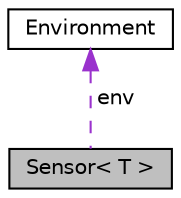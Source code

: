 digraph "Sensor&lt; T &gt;"
{
 // LATEX_PDF_SIZE
  edge [fontname="Helvetica",fontsize="10",labelfontname="Helvetica",labelfontsize="10"];
  node [fontname="Helvetica",fontsize="10",shape=record];
  Node1 [label="Sensor\< T \>",height=0.2,width=0.4,color="black", fillcolor="grey75", style="filled", fontcolor="black",tooltip="Sensors base class."];
  Node2 -> Node1 [dir="back",color="darkorchid3",fontsize="10",style="dashed",label=" env" ,fontname="Helvetica"];
  Node2 [label="Environment",height=0.2,width=0.4,color="black", fillcolor="white", style="filled",URL="$class_environment.html",tooltip=" "];
}
